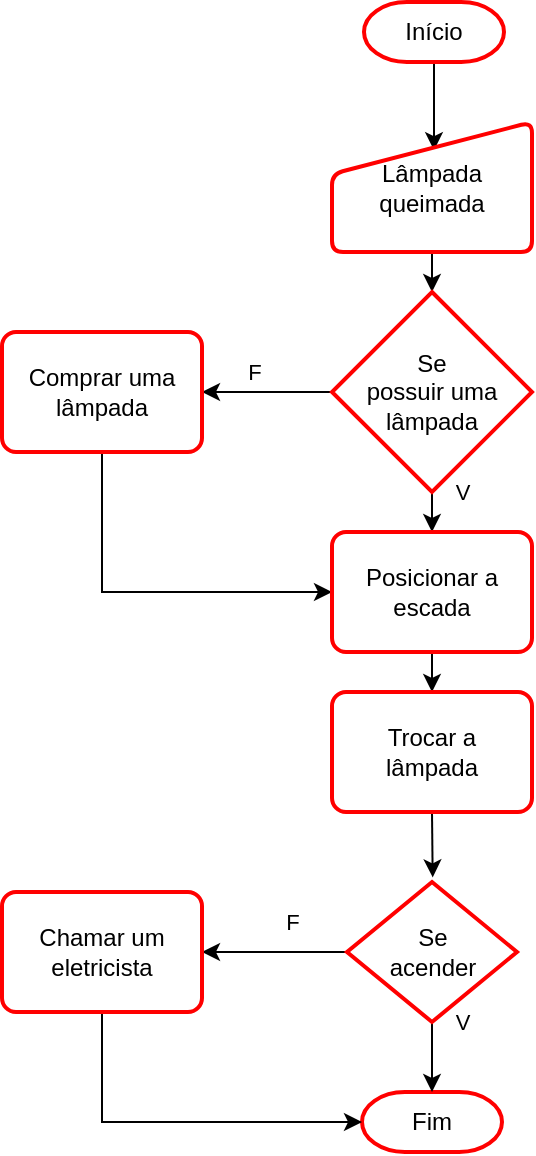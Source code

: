 <mxfile version="20.1.4" type="device"><diagram id="oUkZGy2x5IdQICq19pkt" name="Página-1"><mxGraphModel dx="526" dy="393" grid="1" gridSize="10" guides="1" tooltips="1" connect="1" arrows="1" fold="1" page="1" pageScale="1" pageWidth="827" pageHeight="1169" math="0" shadow="0"><root><mxCell id="0"/><mxCell id="1" parent="0"/><mxCell id="PGoQfzfdIeJzoc1hEZOE-29" style="edgeStyle=orthogonalEdgeStyle;rounded=0;orthogonalLoop=1;jettySize=auto;html=1;exitX=0.5;exitY=1;exitDx=0;exitDy=0;exitPerimeter=0;entryX=0.51;entryY=0.217;entryDx=0;entryDy=0;entryPerimeter=0;" parent="1" source="PGoQfzfdIeJzoc1hEZOE-1" target="PGoQfzfdIeJzoc1hEZOE-7" edge="1"><mxGeometry relative="1" as="geometry"/></mxCell><mxCell id="PGoQfzfdIeJzoc1hEZOE-1" value="Início" style="strokeWidth=2;html=1;shape=mxgraph.flowchart.terminator;whiteSpace=wrap;strokeColor=#FF0000;" parent="1" vertex="1"><mxGeometry x="411" y="180" width="70" height="30" as="geometry"/></mxCell><mxCell id="PGoQfzfdIeJzoc1hEZOE-2" value="Fim" style="strokeWidth=2;html=1;shape=mxgraph.flowchart.terminator;whiteSpace=wrap;strokeColor=#FF0000;" parent="1" vertex="1"><mxGeometry x="410" y="725" width="70" height="30" as="geometry"/></mxCell><mxCell id="PGoQfzfdIeJzoc1hEZOE-26" style="edgeStyle=orthogonalEdgeStyle;rounded=0;orthogonalLoop=1;jettySize=auto;html=1;exitX=0.5;exitY=1;exitDx=0;exitDy=0;entryX=0.5;entryY=0;entryDx=0;entryDy=0;entryPerimeter=0;" parent="1" source="PGoQfzfdIeJzoc1hEZOE-7" target="PGoQfzfdIeJzoc1hEZOE-8" edge="1"><mxGeometry relative="1" as="geometry"/></mxCell><mxCell id="PGoQfzfdIeJzoc1hEZOE-7" value="Lâmpada&lt;br&gt;queimada" style="html=1;strokeWidth=2;shape=manualInput;whiteSpace=wrap;rounded=1;size=26;arcSize=11;strokeColor=#FF0000;" parent="1" vertex="1"><mxGeometry x="395" y="240" width="100" height="65" as="geometry"/></mxCell><mxCell id="PGoQfzfdIeJzoc1hEZOE-27" value="F" style="edgeStyle=orthogonalEdgeStyle;rounded=0;orthogonalLoop=1;jettySize=auto;html=1;exitX=0;exitY=0.5;exitDx=0;exitDy=0;exitPerimeter=0;entryX=1;entryY=0.5;entryDx=0;entryDy=0;" parent="1" source="PGoQfzfdIeJzoc1hEZOE-8" target="PGoQfzfdIeJzoc1hEZOE-9" edge="1"><mxGeometry x="0.2" y="-10" relative="1" as="geometry"><mxPoint as="offset"/></mxGeometry></mxCell><mxCell id="PGoQfzfdIeJzoc1hEZOE-28" value="V" style="edgeStyle=orthogonalEdgeStyle;rounded=0;orthogonalLoop=1;jettySize=auto;html=1;exitX=0.5;exitY=1;exitDx=0;exitDy=0;exitPerimeter=0;entryX=0.5;entryY=0;entryDx=0;entryDy=0;strokeColor=#000000;" parent="1" source="PGoQfzfdIeJzoc1hEZOE-8" target="PGoQfzfdIeJzoc1hEZOE-10" edge="1"><mxGeometry x="-1" y="15" relative="1" as="geometry"><mxPoint as="offset"/></mxGeometry></mxCell><mxCell id="PGoQfzfdIeJzoc1hEZOE-8" value="Se&lt;br&gt;possuir uma lâmpada" style="strokeWidth=2;html=1;shape=mxgraph.flowchart.decision;whiteSpace=wrap;strokeColor=#FF0000;" parent="1" vertex="1"><mxGeometry x="395" y="325" width="100" height="100" as="geometry"/></mxCell><mxCell id="PGoQfzfdIeJzoc1hEZOE-34" style="edgeStyle=orthogonalEdgeStyle;rounded=0;orthogonalLoop=1;jettySize=auto;html=1;exitX=0.5;exitY=1;exitDx=0;exitDy=0;entryX=0;entryY=0.5;entryDx=0;entryDy=0;strokeColor=#000000;" parent="1" source="PGoQfzfdIeJzoc1hEZOE-9" target="PGoQfzfdIeJzoc1hEZOE-10" edge="1"><mxGeometry relative="1" as="geometry"/></mxCell><mxCell id="PGoQfzfdIeJzoc1hEZOE-9" value="Comprar uma lâmpada" style="rounded=1;whiteSpace=wrap;html=1;absoluteArcSize=1;arcSize=14;strokeWidth=2;strokeColor=#FF0000;" parent="1" vertex="1"><mxGeometry x="230" y="345" width="100" height="60" as="geometry"/></mxCell><mxCell id="PGoQfzfdIeJzoc1hEZOE-30" style="edgeStyle=orthogonalEdgeStyle;rounded=0;orthogonalLoop=1;jettySize=auto;html=1;exitX=0.5;exitY=1;exitDx=0;exitDy=0;entryX=0.5;entryY=0;entryDx=0;entryDy=0;strokeColor=#000000;" parent="1" source="PGoQfzfdIeJzoc1hEZOE-10" target="PGoQfzfdIeJzoc1hEZOE-11" edge="1"><mxGeometry relative="1" as="geometry"/></mxCell><mxCell id="PGoQfzfdIeJzoc1hEZOE-10" value="Posicionar a escada" style="rounded=1;whiteSpace=wrap;html=1;absoluteArcSize=1;arcSize=14;strokeWidth=2;strokeColor=#FF0000;" parent="1" vertex="1"><mxGeometry x="395" y="445" width="100" height="60" as="geometry"/></mxCell><mxCell id="PGoQfzfdIeJzoc1hEZOE-31" style="edgeStyle=orthogonalEdgeStyle;rounded=0;orthogonalLoop=1;jettySize=auto;html=1;exitX=0.5;exitY=1;exitDx=0;exitDy=0;entryX=0.504;entryY=-0.033;entryDx=0;entryDy=0;entryPerimeter=0;strokeColor=#000000;" parent="1" source="PGoQfzfdIeJzoc1hEZOE-11" target="PGoQfzfdIeJzoc1hEZOE-13" edge="1"><mxGeometry relative="1" as="geometry"><mxPoint x="445" y="600" as="sourcePoint"/></mxGeometry></mxCell><mxCell id="PGoQfzfdIeJzoc1hEZOE-11" value="Trocar a&lt;br&gt;lâmpada" style="rounded=1;whiteSpace=wrap;html=1;absoluteArcSize=1;arcSize=14;strokeWidth=2;strokeColor=#FF0000;" parent="1" vertex="1"><mxGeometry x="395" y="525" width="100" height="60" as="geometry"/></mxCell><mxCell id="PGoQfzfdIeJzoc1hEZOE-32" value="V" style="edgeStyle=orthogonalEdgeStyle;rounded=0;orthogonalLoop=1;jettySize=auto;html=1;exitX=0.5;exitY=1;exitDx=0;exitDy=0;exitPerimeter=0;entryX=0.5;entryY=0;entryDx=0;entryDy=0;entryPerimeter=0;strokeColor=#000000;" parent="1" source="PGoQfzfdIeJzoc1hEZOE-13" target="PGoQfzfdIeJzoc1hEZOE-2" edge="1"><mxGeometry x="-1" y="15" relative="1" as="geometry"><mxPoint as="offset"/></mxGeometry></mxCell><mxCell id="PGoQfzfdIeJzoc1hEZOE-33" value="F" style="edgeStyle=orthogonalEdgeStyle;rounded=0;orthogonalLoop=1;jettySize=auto;html=1;exitX=0;exitY=0.5;exitDx=0;exitDy=0;exitPerimeter=0;entryX=1;entryY=0.5;entryDx=0;entryDy=0;" parent="1" source="PGoQfzfdIeJzoc1hEZOE-13" target="PGoQfzfdIeJzoc1hEZOE-14" edge="1"><mxGeometry x="-0.231" y="-15" relative="1" as="geometry"><mxPoint as="offset"/></mxGeometry></mxCell><mxCell id="PGoQfzfdIeJzoc1hEZOE-13" value="Se&lt;br&gt;acender" style="strokeWidth=2;html=1;shape=mxgraph.flowchart.decision;whiteSpace=wrap;strokeColor=#FF0000;" parent="1" vertex="1"><mxGeometry x="402.5" y="620" width="85" height="70" as="geometry"/></mxCell><mxCell id="PGoQfzfdIeJzoc1hEZOE-35" style="edgeStyle=orthogonalEdgeStyle;rounded=0;orthogonalLoop=1;jettySize=auto;html=1;exitX=0.5;exitY=1;exitDx=0;exitDy=0;entryX=0;entryY=0.5;entryDx=0;entryDy=0;entryPerimeter=0;strokeColor=#000000;" parent="1" source="PGoQfzfdIeJzoc1hEZOE-14" target="PGoQfzfdIeJzoc1hEZOE-2" edge="1"><mxGeometry relative="1" as="geometry"/></mxCell><mxCell id="PGoQfzfdIeJzoc1hEZOE-14" value="Chamar um eletricista" style="rounded=1;whiteSpace=wrap;html=1;absoluteArcSize=1;arcSize=14;strokeWidth=2;strokeColor=#FF0000;" parent="1" vertex="1"><mxGeometry x="230" y="625" width="100" height="60" as="geometry"/></mxCell></root></mxGraphModel></diagram></mxfile>